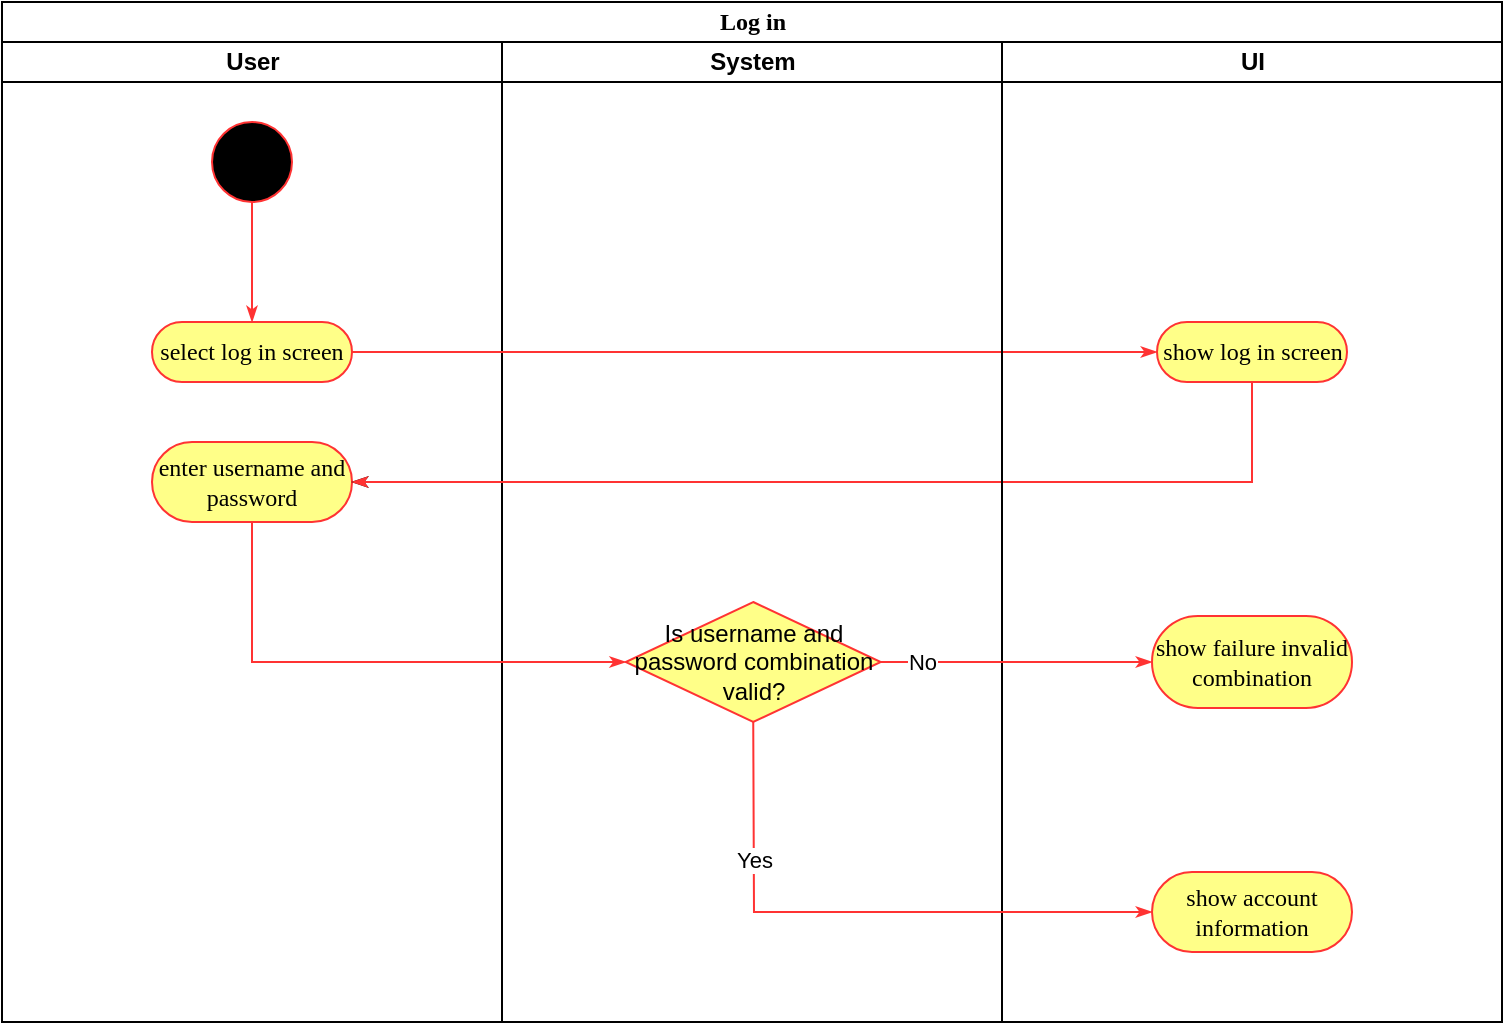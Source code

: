 <mxfile>
    <diagram name="Page-1" id="0783ab3e-0a74-02c8-0abd-f7b4e66b4bec">
        <mxGraphModel dx="1118" dy="800" grid="1" gridSize="10" guides="1" tooltips="1" connect="1" arrows="1" fold="1" page="1" pageScale="1" pageWidth="850" pageHeight="1100" math="0" shadow="0">
            <root>
                <mxCell id="0"/>
                <mxCell id="1" parent="0"/>
                <mxCell id="1c1d494c118603dd-1" value="Log in" style="swimlane;html=1;childLayout=stackLayout;startSize=20;rounded=0;shadow=0;comic=0;labelBackgroundColor=none;strokeWidth=1;fontFamily=Verdana;fontSize=12;align=center;" parent="1" vertex="1">
                    <mxGeometry x="40" y="10" width="750" height="510" as="geometry"/>
                </mxCell>
                <mxCell id="1c1d494c118603dd-2" value="User" style="swimlane;html=1;startSize=20;" parent="1c1d494c118603dd-1" vertex="1">
                    <mxGeometry y="20" width="250" height="490" as="geometry"/>
                </mxCell>
                <mxCell id="60571a20871a0731-4" value="" style="ellipse;whiteSpace=wrap;html=1;rounded=0;shadow=0;comic=0;labelBackgroundColor=none;strokeWidth=1;fontFamily=Verdana;fontSize=12;align=center;strokeColor=#FF3333;fillColor=#000000;" parent="1c1d494c118603dd-2" vertex="1">
                    <mxGeometry x="105" y="40" width="40" height="40" as="geometry"/>
                </mxCell>
                <mxCell id="60571a20871a0731-8" value="&lt;font color=&quot;#000000&quot;&gt;select log in screen&lt;/font&gt;" style="rounded=1;whiteSpace=wrap;html=1;shadow=0;comic=0;labelBackgroundColor=none;strokeWidth=1;fontFamily=Verdana;fontSize=12;align=center;arcSize=50;fillColor=#ffff88;strokeColor=#FF3333;" parent="1c1d494c118603dd-2" vertex="1">
                    <mxGeometry x="75" y="140" width="100" height="30" as="geometry"/>
                </mxCell>
                <mxCell id="1c1d494c118603dd-27" style="edgeStyle=orthogonalEdgeStyle;rounded=0;html=1;labelBackgroundColor=none;startArrow=none;startFill=0;startSize=5;endArrow=classicThin;endFill=1;endSize=5;jettySize=auto;orthogonalLoop=1;strokeWidth=1;fontFamily=Verdana;fontSize=12;strokeColor=#FF3333;" parent="1c1d494c118603dd-2" source="60571a20871a0731-4" target="60571a20871a0731-8" edge="1">
                    <mxGeometry relative="1" as="geometry"/>
                </mxCell>
                <mxCell id="1c1d494c118603dd-8" value="&lt;font color=&quot;#000000&quot;&gt;enter username and password&lt;/font&gt;" style="rounded=1;whiteSpace=wrap;html=1;shadow=0;comic=0;labelBackgroundColor=none;strokeWidth=1;fontFamily=Verdana;fontSize=12;align=center;arcSize=50;fillColor=#ffff88;strokeColor=#FF3333;" parent="1c1d494c118603dd-2" vertex="1">
                    <mxGeometry x="75" y="200" width="100" height="40" as="geometry"/>
                </mxCell>
                <mxCell id="1c1d494c118603dd-3" value="System" style="swimlane;html=1;startSize=20;" parent="1c1d494c118603dd-1" vertex="1">
                    <mxGeometry x="250" y="20" width="250" height="490" as="geometry"/>
                </mxCell>
                <mxCell id="mtZCOBOC90Zqhx0-wA6k-19" value="&lt;font color=&quot;#000000&quot;&gt;Is username and password combination valid?&lt;/font&gt;" style="rhombus;whiteSpace=wrap;html=1;rounded=0;sketch=0;fillColor=#ffff88;strokeColor=#FF3333;" parent="1c1d494c118603dd-3" vertex="1">
                    <mxGeometry x="61.87" y="280" width="127.5" height="60" as="geometry"/>
                </mxCell>
                <mxCell id="mtZCOBOC90Zqhx0-wA6k-53" style="edgeStyle=none;rounded=0;html=1;labelBackgroundColor=none;startArrow=none;startFill=0;startSize=5;endArrow=classicThin;endFill=1;endSize=5;jettySize=auto;orthogonalLoop=1;strokeWidth=1;fontFamily=Verdana;fontSize=12;exitX=0.5;exitY=1;exitDx=0;exitDy=0;" parent="1c1d494c118603dd-3" edge="1">
                    <mxGeometry relative="1" as="geometry">
                        <mxPoint x="375" y="170" as="sourcePoint"/>
                        <mxPoint x="-75" y="220" as="targetPoint"/>
                        <Array as="points">
                            <mxPoint x="375" y="220"/>
                        </Array>
                    </mxGeometry>
                </mxCell>
                <mxCell id="1c1d494c118603dd-29" style="edgeStyle=orthogonalEdgeStyle;rounded=0;html=1;labelBackgroundColor=none;startArrow=none;startFill=0;startSize=5;endArrow=classicThin;endFill=1;endSize=5;jettySize=auto;orthogonalLoop=1;strokeWidth=1;fontFamily=Verdana;fontSize=12;strokeColor=#FF3333;exitX=1;exitY=0.5;exitDx=0;exitDy=0;" parent="1c1d494c118603dd-1" source="60571a20871a0731-8" target="1c1d494c118603dd-5" edge="1">
                    <mxGeometry relative="1" as="geometry">
                        <Array as="points">
                            <mxPoint x="210" y="175"/>
                            <mxPoint x="210" y="175"/>
                        </Array>
                        <mxPoint x="390.25" y="190" as="sourcePoint"/>
                    </mxGeometry>
                </mxCell>
                <mxCell id="1c1d494c118603dd-37" style="edgeStyle=none;rounded=0;html=1;labelBackgroundColor=none;startArrow=none;startFill=0;startSize=5;endArrow=classicThin;endFill=1;endSize=5;jettySize=auto;orthogonalLoop=1;strokeWidth=1;fontFamily=Verdana;fontSize=12;exitX=0.5;exitY=1;exitDx=0;exitDy=0;strokeColor=#FF3333;" parent="1c1d494c118603dd-1" source="1c1d494c118603dd-5" target="1c1d494c118603dd-8" edge="1">
                    <mxGeometry relative="1" as="geometry">
                        <mxPoint x="570.565" y="318.0" as="sourcePoint"/>
                        <Array as="points">
                            <mxPoint x="625" y="240"/>
                        </Array>
                    </mxGeometry>
                </mxCell>
                <mxCell id="1c1d494c118603dd-38" style="edgeStyle=none;rounded=0;html=1;labelBackgroundColor=none;startArrow=none;startFill=0;startSize=5;endArrow=classicThin;endFill=1;endSize=5;jettySize=auto;orthogonalLoop=1;strokeWidth=1;fontFamily=Verdana;fontSize=12;exitX=0.5;exitY=1;exitDx=0;exitDy=0;entryX=0;entryY=0.5;entryDx=0;entryDy=0;strokeColor=#FF3333;" parent="1c1d494c118603dd-1" source="1c1d494c118603dd-8" target="mtZCOBOC90Zqhx0-wA6k-19" edge="1">
                    <mxGeometry relative="1" as="geometry">
                        <mxPoint x="125" y="330" as="targetPoint"/>
                        <Array as="points">
                            <mxPoint x="125" y="330"/>
                        </Array>
                    </mxGeometry>
                </mxCell>
                <mxCell id="1c1d494c118603dd-4" value="UI" style="swimlane;html=1;startSize=20;rounded=0;" parent="1c1d494c118603dd-1" vertex="1">
                    <mxGeometry x="500" y="20" width="250" height="490" as="geometry"/>
                </mxCell>
                <mxCell id="1c1d494c118603dd-5" value="&lt;font color=&quot;#000000&quot;&gt;show log in screen&lt;/font&gt;" style="rounded=1;whiteSpace=wrap;html=1;shadow=0;comic=0;labelBackgroundColor=none;strokeWidth=1;fontFamily=Verdana;fontSize=12;align=center;arcSize=50;fillColor=#ffff88;strokeColor=#FF3333;" parent="1c1d494c118603dd-4" vertex="1">
                    <mxGeometry x="77.5" y="140" width="95" height="30" as="geometry"/>
                </mxCell>
                <mxCell id="mtZCOBOC90Zqhx0-wA6k-20" value="&lt;font color=&quot;#000000&quot;&gt;show failure invalid combination&lt;/font&gt;" style="rounded=1;whiteSpace=wrap;html=1;shadow=0;comic=0;labelBackgroundColor=none;strokeWidth=1;fontFamily=Verdana;fontSize=12;align=center;arcSize=50;fillColor=#ffff88;strokeColor=#FF3333;" parent="1c1d494c118603dd-4" vertex="1">
                    <mxGeometry x="75" y="287" width="100" height="46" as="geometry"/>
                </mxCell>
                <mxCell id="mtZCOBOC90Zqhx0-wA6k-21" value="&lt;font color=&quot;#000000&quot;&gt;show account information&lt;/font&gt;" style="rounded=1;whiteSpace=wrap;html=1;shadow=0;comic=0;labelBackgroundColor=none;strokeWidth=1;fontFamily=Verdana;fontSize=12;align=center;arcSize=50;fillColor=#ffff88;strokeColor=#FF3333;" parent="1c1d494c118603dd-4" vertex="1">
                    <mxGeometry x="75" y="415" width="100" height="40" as="geometry"/>
                </mxCell>
                <mxCell id="mtZCOBOC90Zqhx0-wA6k-24" style="edgeStyle=none;rounded=0;html=1;labelBackgroundColor=none;startArrow=none;startFill=0;startSize=5;endArrow=classicThin;endFill=1;endSize=5;jettySize=auto;orthogonalLoop=1;strokeWidth=1;fontFamily=Verdana;fontSize=12;exitX=1;exitY=0.5;exitDx=0;exitDy=0;strokeColor=#FF3333;entryX=0;entryY=0.5;entryDx=0;entryDy=0;" parent="1c1d494c118603dd-1" source="mtZCOBOC90Zqhx0-wA6k-19" target="mtZCOBOC90Zqhx0-wA6k-20" edge="1">
                    <mxGeometry relative="1" as="geometry">
                        <mxPoint x="440.01" y="340" as="sourcePoint"/>
                        <mxPoint x="560" y="340" as="targetPoint"/>
                        <Array as="points"/>
                    </mxGeometry>
                </mxCell>
                <mxCell id="mtZCOBOC90Zqhx0-wA6k-26" value="No" style="edgeLabel;html=1;align=center;verticalAlign=middle;resizable=0;points=[];" parent="mtZCOBOC90Zqhx0-wA6k-24" vertex="1" connectable="0">
                    <mxGeometry x="-0.355" y="1" relative="1" as="geometry">
                        <mxPoint x="-23.44" y="0.77" as="offset"/>
                    </mxGeometry>
                </mxCell>
                <mxCell id="mtZCOBOC90Zqhx0-wA6k-23" style="edgeStyle=none;rounded=0;html=1;labelBackgroundColor=none;startArrow=none;startFill=0;startSize=5;endArrow=classicThin;endFill=1;endSize=5;jettySize=auto;orthogonalLoop=1;strokeWidth=1;fontFamily=Verdana;fontSize=12;exitX=0.5;exitY=1;exitDx=0;exitDy=0;entryX=0;entryY=0.5;entryDx=0;entryDy=0;strokeColor=#FF3333;" parent="1c1d494c118603dd-1" source="mtZCOBOC90Zqhx0-wA6k-19" target="mtZCOBOC90Zqhx0-wA6k-21" edge="1">
                    <mxGeometry relative="1" as="geometry">
                        <mxPoint x="135" y="270" as="sourcePoint"/>
                        <mxPoint x="374.995" y="420" as="targetPoint"/>
                        <Array as="points">
                            <mxPoint x="376" y="455"/>
                        </Array>
                    </mxGeometry>
                </mxCell>
                <mxCell id="mtZCOBOC90Zqhx0-wA6k-27" value="Yes" style="edgeLabel;html=1;align=center;verticalAlign=middle;resizable=0;points=[];" parent="mtZCOBOC90Zqhx0-wA6k-23" vertex="1" connectable="0">
                    <mxGeometry x="-0.531" relative="1" as="geometry">
                        <mxPoint as="offset"/>
                    </mxGeometry>
                </mxCell>
            </root>
        </mxGraphModel>
    </diagram>
</mxfile>